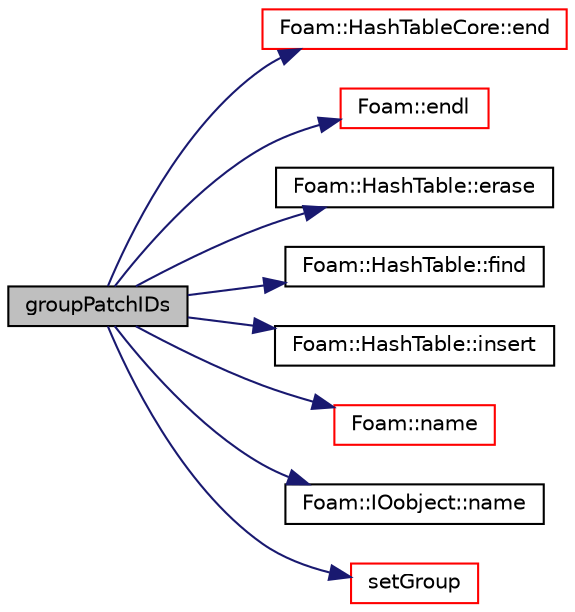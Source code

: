 digraph "groupPatchIDs"
{
  bgcolor="transparent";
  edge [fontname="Helvetica",fontsize="10",labelfontname="Helvetica",labelfontsize="10"];
  node [fontname="Helvetica",fontsize="10",shape=record];
  rankdir="LR";
  Node4057 [label="groupPatchIDs",height=0.2,width=0.4,color="black", fillcolor="grey75", style="filled", fontcolor="black"];
  Node4057 -> Node4058 [color="midnightblue",fontsize="10",style="solid",fontname="Helvetica"];
  Node4058 [label="Foam::HashTableCore::end",height=0.2,width=0.4,color="red",URL="$a26849.html#a540580a296c0ff351686ceb4f27b6fe6",tooltip="iteratorEnd set to beyond the end of any HashTable "];
  Node4057 -> Node4066 [color="midnightblue",fontsize="10",style="solid",fontname="Helvetica"];
  Node4066 [label="Foam::endl",height=0.2,width=0.4,color="red",URL="$a21851.html#a2db8fe02a0d3909e9351bb4275b23ce4",tooltip="Add newline and flush stream. "];
  Node4057 -> Node4068 [color="midnightblue",fontsize="10",style="solid",fontname="Helvetica"];
  Node4068 [label="Foam::HashTable::erase",height=0.2,width=0.4,color="black",URL="$a26841.html#a12d8ea138d4886b42bc135cd082652c7",tooltip="Erase a hashedEntry specified by given iterator. "];
  Node4057 -> Node4069 [color="midnightblue",fontsize="10",style="solid",fontname="Helvetica"];
  Node4069 [label="Foam::HashTable::find",height=0.2,width=0.4,color="black",URL="$a26841.html#a76b2c74ebd9f33fa9f76261b027ffc11",tooltip="Find and return an iterator set at the hashedEntry. "];
  Node4057 -> Node4070 [color="midnightblue",fontsize="10",style="solid",fontname="Helvetica"];
  Node4070 [label="Foam::HashTable::insert",height=0.2,width=0.4,color="black",URL="$a26841.html#a5eee1e0e199ad59b9cb3916cd42156e0",tooltip="Insert a new hashedEntry. "];
  Node4057 -> Node4071 [color="midnightblue",fontsize="10",style="solid",fontname="Helvetica"];
  Node4071 [label="Foam::name",height=0.2,width=0.4,color="red",URL="$a21851.html#adcb0df2bd4953cb6bb390272d8263c3a",tooltip="Return a string representation of a complex. "];
  Node4057 -> Node4074 [color="midnightblue",fontsize="10",style="solid",fontname="Helvetica"];
  Node4074 [label="Foam::IOobject::name",height=0.2,width=0.4,color="black",URL="$a27249.html#acc80e00a8ac919288fb55bd14cc88bf6",tooltip="Return name. "];
  Node4057 -> Node4075 [color="midnightblue",fontsize="10",style="solid",fontname="Helvetica"];
  Node4075 [label="setGroup",height=0.2,width=0.4,color="red",URL="$a28557.html#a7535b571f4cbe1b8a5e78447bd5b7cb2",tooltip="Set/add group with patches. "];
}

